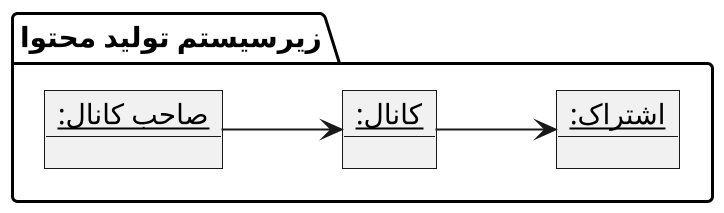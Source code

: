 @startuml set_manager_profit

scale 2
left to right direction
skinparam DefaultFontName B Nazanin

package "زیرسیستم تولید محتوا" {
    object "__صاحب کانال:__" as owner
    object "__کانال:__" as chanel
    object "__اشتراک:__" as subscription

    owner --> chanel
    chanel --> subscription
}

@enduml